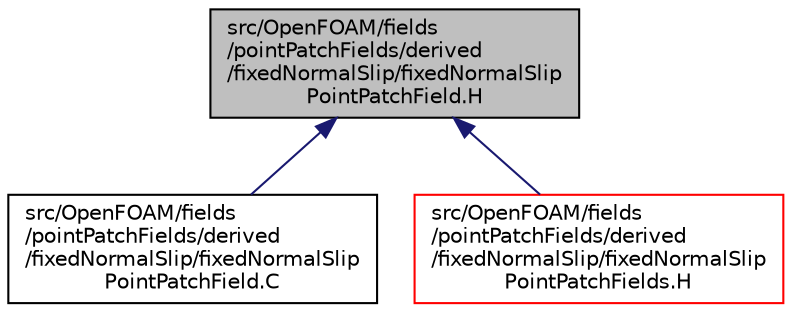 digraph "src/OpenFOAM/fields/pointPatchFields/derived/fixedNormalSlip/fixedNormalSlipPointPatchField.H"
{
  bgcolor="transparent";
  edge [fontname="Helvetica",fontsize="10",labelfontname="Helvetica",labelfontsize="10"];
  node [fontname="Helvetica",fontsize="10",shape=record];
  Node1 [label="src/OpenFOAM/fields\l/pointPatchFields/derived\l/fixedNormalSlip/fixedNormalSlip\lPointPatchField.H",height=0.2,width=0.4,color="black", fillcolor="grey75", style="filled", fontcolor="black"];
  Node1 -> Node2 [dir="back",color="midnightblue",fontsize="10",style="solid",fontname="Helvetica"];
  Node2 [label="src/OpenFOAM/fields\l/pointPatchFields/derived\l/fixedNormalSlip/fixedNormalSlip\lPointPatchField.C",height=0.2,width=0.4,color="black",URL="$a08421.html"];
  Node1 -> Node3 [dir="back",color="midnightblue",fontsize="10",style="solid",fontname="Helvetica"];
  Node3 [label="src/OpenFOAM/fields\l/pointPatchFields/derived\l/fixedNormalSlip/fixedNormalSlip\lPointPatchFields.H",height=0.2,width=0.4,color="red",URL="$a08424.html"];
}
